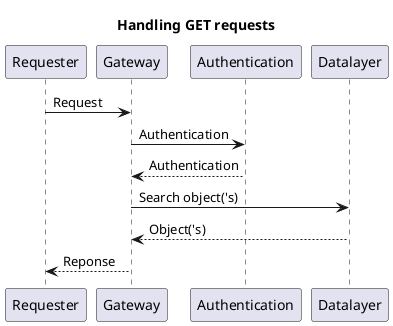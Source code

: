 @startuml
title: Handling GET requests
Requester -> Gateway: Request
Gateway -> Authentication  : Authentication
Authentication --> Gateway  : Authentication
Gateway -> Datalayer : Search object('s)
Datalayer --> Gateway: Object('s)
Gateway --> Requester: Reponse
@enduml